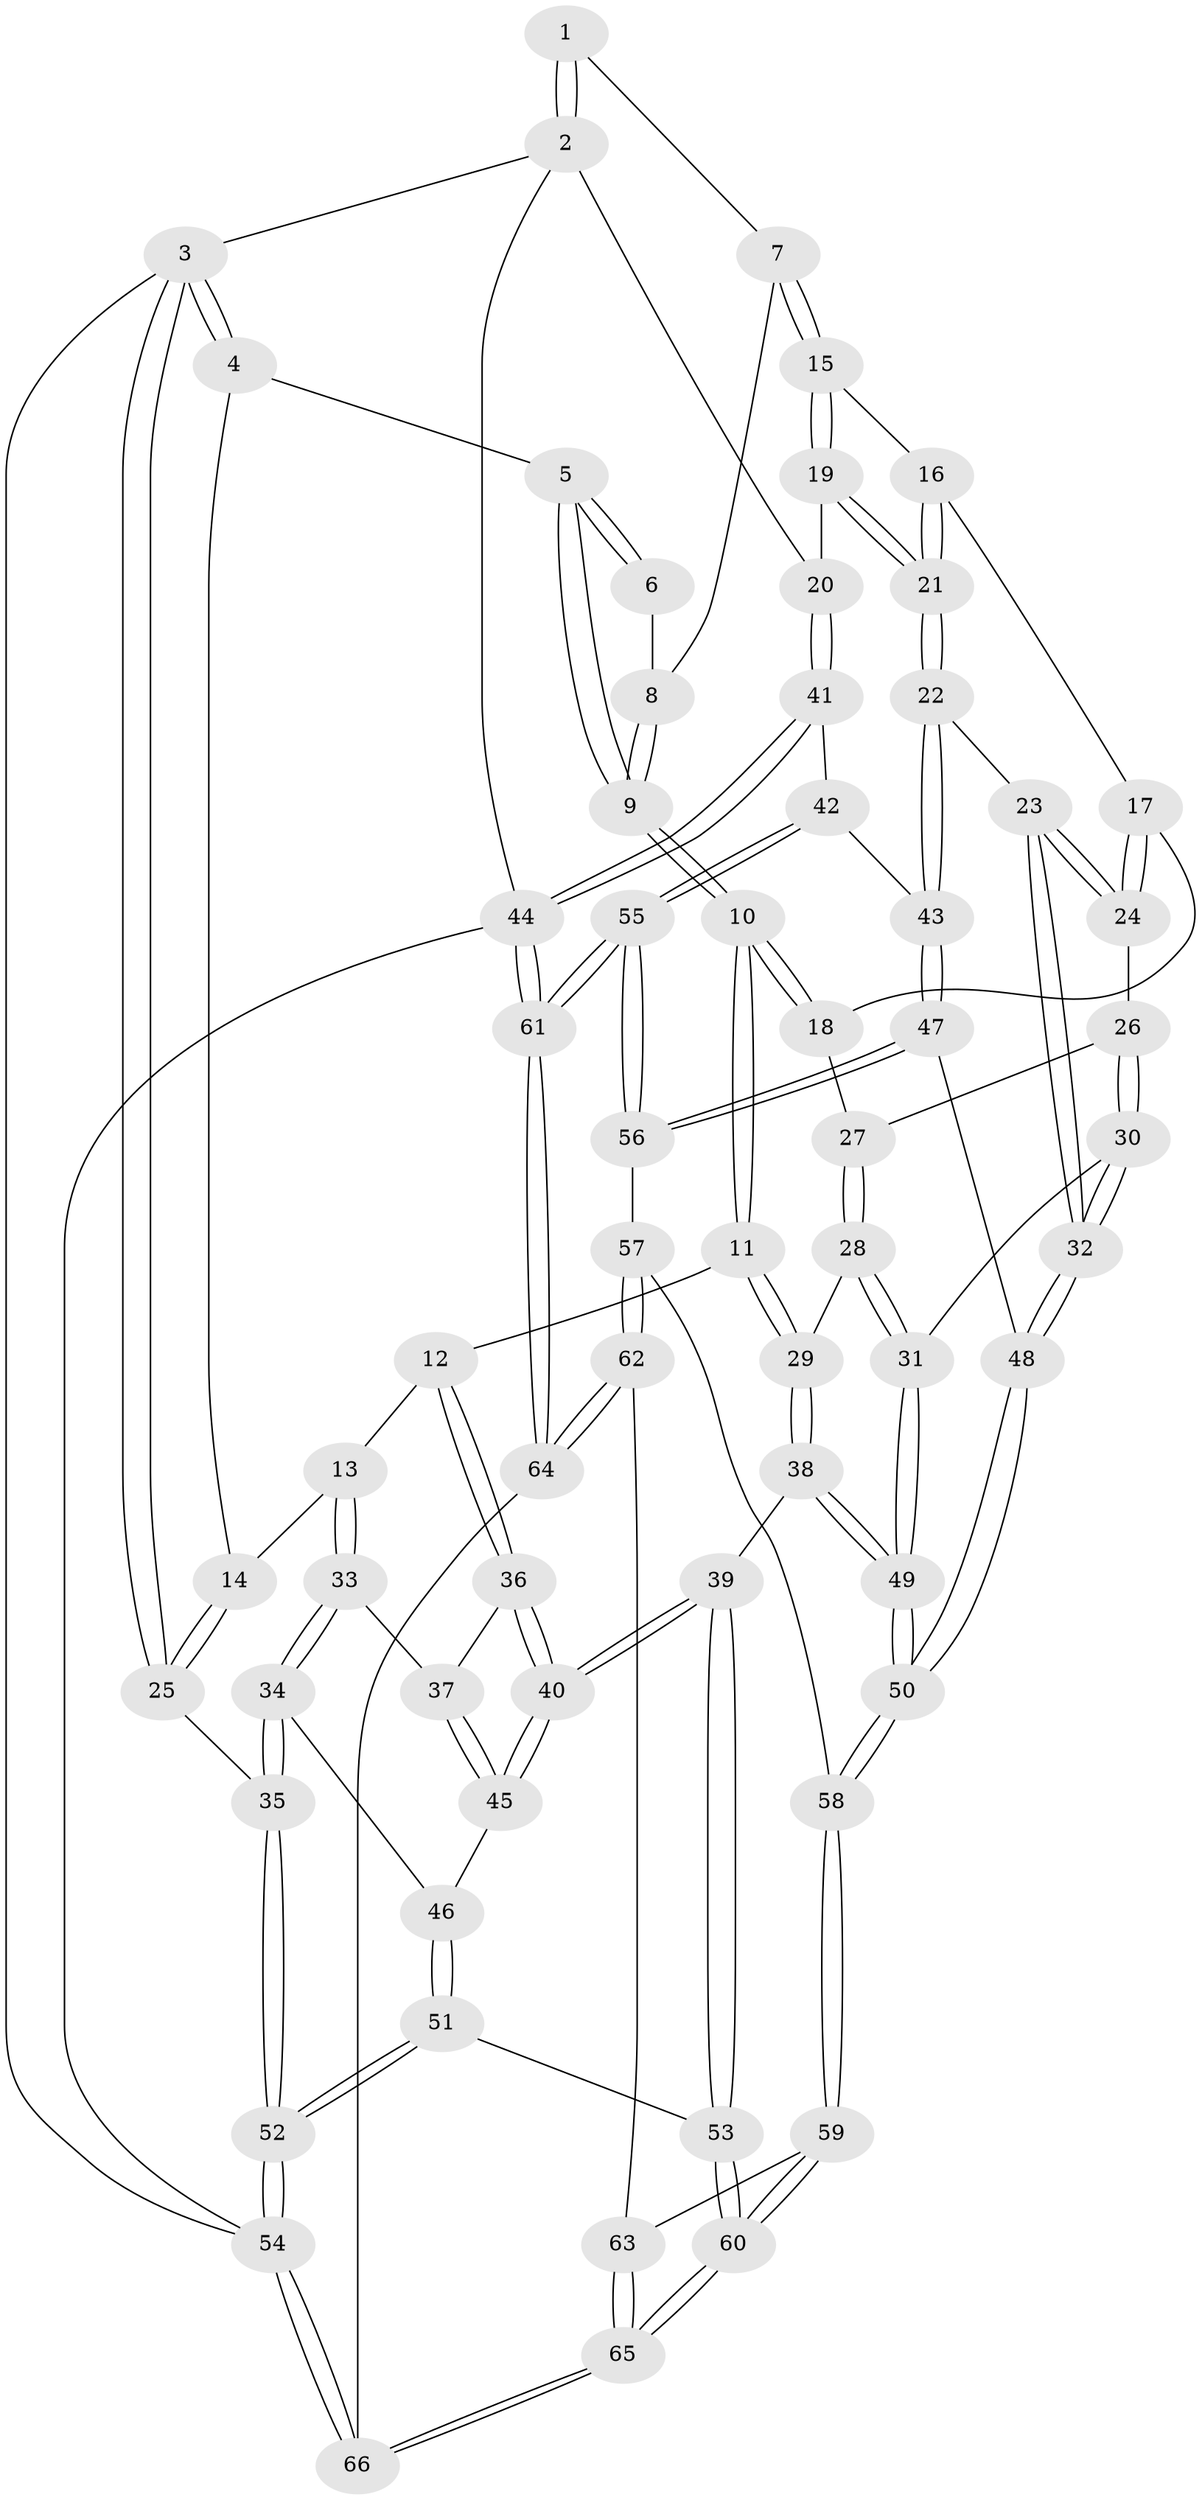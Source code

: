 // Generated by graph-tools (version 1.1) at 2025/17/03/09/25 04:17:05]
// undirected, 66 vertices, 162 edges
graph export_dot {
graph [start="1"]
  node [color=gray90,style=filled];
  1 [pos="+0.6506087011607543+0"];
  2 [pos="+1+0"];
  3 [pos="+0+0"];
  4 [pos="+0.12342795950331817+0"];
  5 [pos="+0.23988673271009592+0"];
  6 [pos="+0.47971617436070546+0"];
  7 [pos="+0.6752641360749136+0.19504241242582715"];
  8 [pos="+0.575387569834263+0.1734011968761605"];
  9 [pos="+0.3883615798896605+0.2745349731256228"];
  10 [pos="+0.3911037893477079+0.36607169350386914"];
  11 [pos="+0.36467598350525354+0.39785984469905133"];
  12 [pos="+0.30555622996007475+0.4169379316041609"];
  13 [pos="+0.291896048970226+0.4183480271068801"];
  14 [pos="+0.10302542578882587+0.3101117488094075"];
  15 [pos="+0.7156809747650041+0.23787302718487116"];
  16 [pos="+0.7039132260599921+0.2597667102791845"];
  17 [pos="+0.6998422743249285+0.26433042622688635"];
  18 [pos="+0.4624089729874127+0.37628532172456564"];
  19 [pos="+1+0.15445895216247352"];
  20 [pos="+1+0.09742671474744946"];
  21 [pos="+0.8157623010728733+0.49738107465325454"];
  22 [pos="+0.811476817250854+0.5047912923245146"];
  23 [pos="+0.7806209293045937+0.5157749907000879"];
  24 [pos="+0.6691448214806774+0.45560161097391805"];
  25 [pos="+0+0.4725892723406165"];
  26 [pos="+0.6213856820892051+0.4605418789551201"];
  27 [pos="+0.5727030094034152+0.4469619463905113"];
  28 [pos="+0.5473796952950079+0.5961610744839627"];
  29 [pos="+0.4166497719250804+0.5482030889111648"];
  30 [pos="+0.6133841712394892+0.5947658685199587"];
  31 [pos="+0.5582170575174175+0.6065875851974358"];
  32 [pos="+0.7144516873030788+0.6288980976849801"];
  33 [pos="+0.1435348855564496+0.5313164002263197"];
  34 [pos="+0.12016958236005826+0.5476407891999452"];
  35 [pos="+0+0.4849964375074894"];
  36 [pos="+0.2748913391503128+0.6133942298778847"];
  37 [pos="+0.25612097926234834+0.6105265977715731"];
  38 [pos="+0.38959379735335437+0.7015562867906447"];
  39 [pos="+0.31708606800690275+0.7379746793459266"];
  40 [pos="+0.29479759574553205+0.7045026901809502"];
  41 [pos="+1+0.6545103439613804"];
  42 [pos="+1+0.6531565429562395"];
  43 [pos="+0.9420817355018007+0.6377978686156582"];
  44 [pos="+1+1"];
  45 [pos="+0.1509968780881027+0.6141125133017833"];
  46 [pos="+0.13997081117724397+0.6090961412033672"];
  47 [pos="+0.7977888332971628+0.7437401215293542"];
  48 [pos="+0.7158243036206792+0.6521603231443502"];
  49 [pos="+0.5314435460585835+0.7549220431616995"];
  50 [pos="+0.5599997858392992+0.7878897208778077"];
  51 [pos="+0.09876310610981606+0.8014376669539773"];
  52 [pos="+0+0.8324491097355584"];
  53 [pos="+0.24556248356747587+0.8607107210093791"];
  54 [pos="+0+1"];
  55 [pos="+0.8490780412859587+0.8691459412786745"];
  56 [pos="+0.8000295677689808+0.8257169913308781"];
  57 [pos="+0.7064153839063237+0.8474810841281886"];
  58 [pos="+0.5615299055690105+0.7946013682965748"];
  59 [pos="+0.5519729623591095+0.8170926705636617"];
  60 [pos="+0.25739746429039756+0.890670383736168"];
  61 [pos="+1+1"];
  62 [pos="+0.6651311782130227+1"];
  63 [pos="+0.538156213407261+0.8979751069329145"];
  64 [pos="+0.7486526652316507+1"];
  65 [pos="+0.30508073416488873+1"];
  66 [pos="+0.29432881962145235+1"];
  1 -- 2;
  1 -- 2;
  1 -- 7;
  2 -- 3;
  2 -- 20;
  2 -- 44;
  3 -- 4;
  3 -- 4;
  3 -- 25;
  3 -- 25;
  3 -- 54;
  4 -- 5;
  4 -- 14;
  5 -- 6;
  5 -- 6;
  5 -- 9;
  5 -- 9;
  6 -- 8;
  7 -- 8;
  7 -- 15;
  7 -- 15;
  8 -- 9;
  8 -- 9;
  9 -- 10;
  9 -- 10;
  10 -- 11;
  10 -- 11;
  10 -- 18;
  10 -- 18;
  11 -- 12;
  11 -- 29;
  11 -- 29;
  12 -- 13;
  12 -- 36;
  12 -- 36;
  13 -- 14;
  13 -- 33;
  13 -- 33;
  14 -- 25;
  14 -- 25;
  15 -- 16;
  15 -- 19;
  15 -- 19;
  16 -- 17;
  16 -- 21;
  16 -- 21;
  17 -- 18;
  17 -- 24;
  17 -- 24;
  18 -- 27;
  19 -- 20;
  19 -- 21;
  19 -- 21;
  20 -- 41;
  20 -- 41;
  21 -- 22;
  21 -- 22;
  22 -- 23;
  22 -- 43;
  22 -- 43;
  23 -- 24;
  23 -- 24;
  23 -- 32;
  23 -- 32;
  24 -- 26;
  25 -- 35;
  26 -- 27;
  26 -- 30;
  26 -- 30;
  27 -- 28;
  27 -- 28;
  28 -- 29;
  28 -- 31;
  28 -- 31;
  29 -- 38;
  29 -- 38;
  30 -- 31;
  30 -- 32;
  30 -- 32;
  31 -- 49;
  31 -- 49;
  32 -- 48;
  32 -- 48;
  33 -- 34;
  33 -- 34;
  33 -- 37;
  34 -- 35;
  34 -- 35;
  34 -- 46;
  35 -- 52;
  35 -- 52;
  36 -- 37;
  36 -- 40;
  36 -- 40;
  37 -- 45;
  37 -- 45;
  38 -- 39;
  38 -- 49;
  38 -- 49;
  39 -- 40;
  39 -- 40;
  39 -- 53;
  39 -- 53;
  40 -- 45;
  40 -- 45;
  41 -- 42;
  41 -- 44;
  41 -- 44;
  42 -- 43;
  42 -- 55;
  42 -- 55;
  43 -- 47;
  43 -- 47;
  44 -- 61;
  44 -- 61;
  44 -- 54;
  45 -- 46;
  46 -- 51;
  46 -- 51;
  47 -- 48;
  47 -- 56;
  47 -- 56;
  48 -- 50;
  48 -- 50;
  49 -- 50;
  49 -- 50;
  50 -- 58;
  50 -- 58;
  51 -- 52;
  51 -- 52;
  51 -- 53;
  52 -- 54;
  52 -- 54;
  53 -- 60;
  53 -- 60;
  54 -- 66;
  54 -- 66;
  55 -- 56;
  55 -- 56;
  55 -- 61;
  55 -- 61;
  56 -- 57;
  57 -- 58;
  57 -- 62;
  57 -- 62;
  58 -- 59;
  58 -- 59;
  59 -- 60;
  59 -- 60;
  59 -- 63;
  60 -- 65;
  60 -- 65;
  61 -- 64;
  61 -- 64;
  62 -- 63;
  62 -- 64;
  62 -- 64;
  63 -- 65;
  63 -- 65;
  64 -- 66;
  65 -- 66;
  65 -- 66;
}
